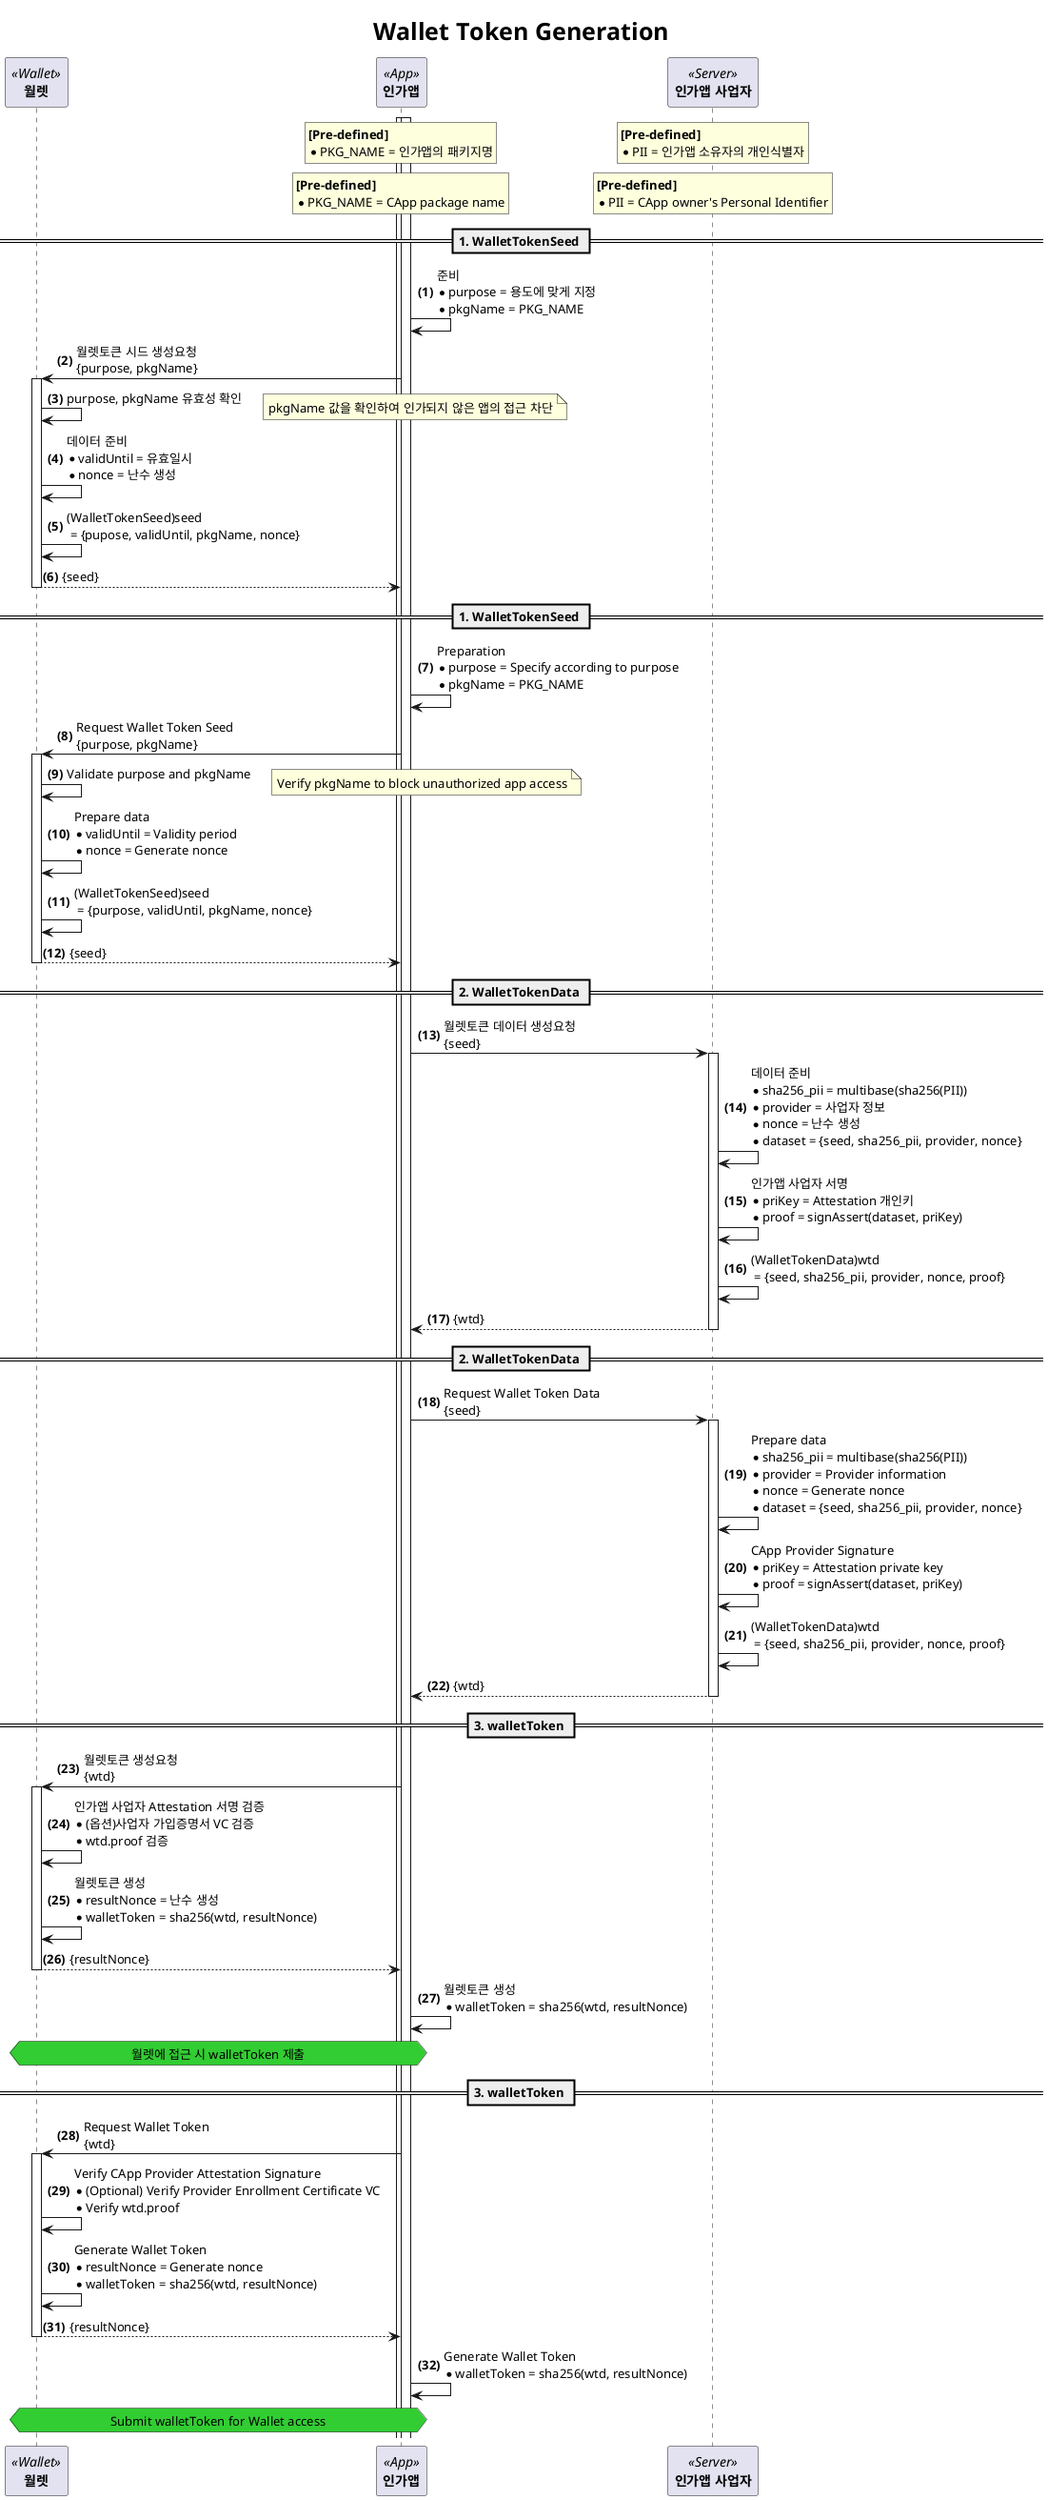 @startuml proc_wallet_token
title
	<size:25>월렛토큰 생성</size>
end title

autonumber "<b>(#)</b>"

participant "**월렛**" as wal <<Wallet>>
participant "**인가앱**" as ca <<App>>
participant "**인가앱 사업자**" as cap <<Server>>

activate ca

rnote over ca
    **[Pre-defined]**
    * PKG_NAME = 인가앱의 패키지명
end rnote
/ rnote over cap
    **[Pre-defined]**
    * PII = 인가앱 소유자의 개인식별자
end rnote

title
	<size:25>Wallet Token Generation</size>
end title

autonumber "<b>(#)</b>"

participant "**Wallet**" as wal <<Wallet>>
participant "**CApp**" as ca <<App>>
participant "**CApp Provider**" as cap <<Server>>

activate ca

rnote over ca
    **[Pre-defined]**
    * PKG_NAME = CApp package name
end rnote
/ rnote over cap
    **[Pre-defined]**
    * PII = CApp owner's Personal Identifier
end rnote

== 1. WalletTokenSeed ==

ca -> ca: 준비\
    \n* purpose = 용도에 맞게 지정\
    \n* pkgName = PKG_NAME

ca -> wal ++: 월렛토큰 시드 생성요청\n{purpose, pkgName}
    wal -> wal: purpose, pkgName 유효성 확인
    note right: pkgName 값을 확인하여 인가되지 않은 앱의 접근 차단
    wal -> wal: 데이터 준비\
            \n* validUntil = 유효일시\
            \n* nonce = 난수 생성
    wal -> wal: (WalletTokenSeed)seed\
            \n = {pupose, validUntil, pkgName, nonce}
return {seed}

== 1. WalletTokenSeed ==

ca -> ca: Preparation\
    \n* purpose = Specify according to purpose\
    \n* pkgName = PKG_NAME

ca -> wal ++: Request Wallet Token Seed\n{purpose, pkgName}
    wal -> wal: Validate purpose and pkgName
    note right: Verify pkgName to block unauthorized app access
    wal -> wal: Prepare data\
            \n* validUntil = Validity period\
            \n* nonce = Generate nonce
    wal -> wal: (WalletTokenSeed)seed\
            \n = {purpose, validUntil, pkgName, nonce}
return {seed}

== 2. WalletTokenData ==

ca -> cap ++: 월렛토큰 데이터 생성요청\n{seed}
    cap -> cap: 데이터 준비\
        \n* sha256_pii = multibase(sha256(PII))\
        \n* provider = 사업자 정보\
        \n* nonce = 난수 생성\
        \n* dataset = {seed, sha256_pii, provider, nonce}
    cap -> cap: 인가앱 사업자 서명\
        \n* priKey = Attestation 개인키\
        \n* proof = signAssert(dataset, priKey)
    cap -> cap: (WalletTokenData)wtd\
        \n = {seed, sha256_pii, provider, nonce, proof}
return {wtd}

== 2. WalletTokenData ==

ca -> cap ++: Request Wallet Token Data\n{seed}
    cap -> cap: Prepare data\
        \n* sha256_pii = multibase(sha256(PII))\
        \n* provider = Provider information\
        \n* nonce = Generate nonce\
        \n* dataset = {seed, sha256_pii, provider, nonce}
    cap -> cap: CApp Provider Signature\
        \n* priKey = Attestation private key\
        \n* proof = signAssert(dataset, priKey)
    cap -> cap: (WalletTokenData)wtd\
        \n = {seed, sha256_pii, provider, nonce, proof}
return {wtd}

== 3. walletToken ==

ca -> wal ++: 월렛토큰 생성요청\n{wtd}
    wal -> wal: 인가앱 사업자 Attestation 서명 검증\
            \n* (옵션)사업자 가입증명서 VC 검증\
            \n* wtd.proof 검증
    wal -> wal: 월렛토큰 생성\
            \n* resultNonce = 난수 생성\
            \n* walletToken = sha256(wtd, resultNonce)
return {resultNonce}

ca -> ca: 월렛토큰 생성\
    \n* walletToken = sha256(wtd, resultNonce)

hnote over wal, ca #LimeGreen
    월렛에 접근 시 walletToken 제출
end hnote

== 3. walletToken ==

ca -> wal ++: Request Wallet Token\n{wtd}
    wal -> wal: Verify CApp Provider Attestation Signature\
            \n* (Optional) Verify Provider Enrollment Certificate VC\
            \n* Verify wtd.proof
    wal -> wal: Generate Wallet Token\
            \n* resultNonce = Generate nonce\
            \n* walletToken = sha256(wtd, resultNonce)
return {resultNonce}

ca -> ca: Generate Wallet Token\
    \n* walletToken = sha256(wtd, resultNonce)

hnote over wal, ca #LimeGreen
    Submit walletToken for Wallet access
end hnote
@enduml


@startuml proc_server_token
title
	<size:25>서버토큰 생성</size>
end title

autonumber "<b>(#)</b>"

participant "**월렛**" as wal <<Wallet>>
participant "**인가앱**" as ca <<App>>
participant "**인가앱 사업자**" as cap <<Server>>
participant "**TAS**" as tas <<Server>>

activate ca

rnote over wal
    **[Pre-defined]**
    * WALLET_ID = 월렛 id
    * WALLET_DID = 월렛 did
end rnote
/ rnote over ca
    **[Pre-defined]**
    * APP_ID = 인가앱 id
    * sesKey, padding = TAS와 ECDH로 생성
end rnote
/ rnote over tas
    **[Pre-defined]**
    * sesKey, padding = 인가앱과 ECDH로 생성
end rnote

title
	<size:25>Server Token Generation</size>
end title

autonumber "<b>(#)</b>"

participant "**Wallet**" as wal <<Wallet>>
participant "**CApp**" as ca <<App>>
participant "**CApp Provider**" as cap <<Server>>
participant "**TAS**" as tas <<Server>>

activate ca

rnote over wal
    **[Pre-defined]**
    * WALLET_ID = Wallet ID
    * WALLET_DID = Wallet DID
end rnote
/ rnote over ca
    **[Pre-defined]**
    * APP_ID = CApp ID
    * sesKey, padding = Generated by ECDH with TAS
end rnote
/ rnote over tas
    **[Pre-defined]**
    * sesKey, padding = Generated by ECDH with CApp
end rnote

== 1. SignedWalletInfo ==

hnote over wal, cap #LimeGreen
    * walletToken = 월렛토큰 생성
end hnote

ca -> wal ++: 서명된 월렛정보 요청 {walletToken}
    wal -> wal: 데이터 준비\
            \n* id = WALLET_ID\
            \n* did = WALLET_DID\
            \n* wallet = {id, did}
    wal -> wal: 월렛정보 생성\
            \n* nonce = 난수 생성\
            \n* dataset = {wallet, nonce}
    wal -> wal: 월렛 서명\
            \n* priKey = Assertion 개인키\
            \n* proof = signAssert(dataset, priKey)
    wal -> wal: (SignedWalletInfo)swi\
            \n = {wallet, nonce, proof}
return {swi}

== 1. SignedWalletInfo ==

hnote over wal, cap #LimeGreen
    * walletToken = Generate Wallet Token
end hnote

ca -> wal ++: Request Signed Wallet Information {walletToken}
    wal -> wal: Prepare data\
            \n* id = WALLET_ID\
            \n* did = WALLET_DID\
            \n* wallet = {id, did}
    wal -> wal: Generate Wallet Information\
            \n* nonce = Generate nonce\
            \n* dataset = {wallet, nonce}
    wal -> wal: Wallet Signature\
            \n* priKey = Assertion private key\
            \n* proof = signAssert(dataset, priKey)
    wal -> wal: (SignedWalletInfo)swi\
            \n = {wallet, nonce, proof}
return {swi}

== 2. AttestedAppInfo ==

ca -> cap ++: 서명된 앱정보 요청\n{APP_ID}
    cap -> cap: 데이터 준비\
            \n* appId = APP_ID\
            \n* provider = 사업자 정보\
            \n* nonce = 난수 생성\
            \n* dataset = {appId, provider, nonce}
    cap -> cap: 인가앱 사업자 서명\
            \n* priKey = Attestation 개인키\
            \n* proof = signAssert(dataset, priKey)
    cap -> cap: (AttestedAppInfo)aai\
            \n = {appId, provider, nonce, proof}
return {aai}

== 2. AttestedAppInfo ==

ca -> cap ++: Request Signed App Information\n{APP_ID}
    cap -> cap: Prepare data\
            \n* appId = APP_ID\
            \n* provider = Provider information\
            \n* nonce = Generate nonce\
            \n* dataset = {appId, provider, nonce}
    cap -> cap: CApp Provider Signature\
            \n* priKey = Attestation private key\
            \n* proof = signAssert(dataset, priKey)
    cap -> cap: (AttestedAppInfo)aai\
            \n = {appId, provider, nonce, proof}
return {aai}

== 3. ServerTokenSeed ==

ca -> ca: 토큰 시드 생성\
        \n* (ServerTokenSeed)seed\
        \n = {purpose, swi, aai}

== 4. ServerTokenData ==

== 3. ServerTokenSeed ==

ca -> ca: Generate Token Seed\
        \n* (ServerTokenSeed)seed\
        \n = {purpose, swi, aai}

== 4. ServerTokenData ==

ca -> tas ++: 서버토큰 생성요청 {seed}
    tas -> tas: 서명 검증\
            \n* seed.swi.proof 검증\
            \n* (옵션)사업자 가입증명서 VC 검증\
            \n* seed.aai.proof 검증
    tas -> tas: (ServerTokenData)std = {\
            \n    purpose = seed.purpose,\
            \n    walletId = seed.swi.wallet.id,\
            \n    caAppId = seed.aai.appId,\
            \n    validUntil = 유효일시,\
            \n    provider = 사업자 정보,\
            \n    nonce = 난수 생성\
            \n  }
    tas -> tas: 사업자 서명\
            \n* priKey = Attestation 개인키\
            \n* proof = signAssert(std, priKey)
    tas -> tas: 서버토큰 생성\n* serverToken = sha256(std)
    tas -> tas: 응답정보 암호화\
            \n* iv = IV 생성\
            \n* tmp = enc(std, sesKey, iv, padding)\
            \n* encStd = multibase(tmp)
return {iv, encStd}

ca -> tas ++: Request Server Token\n{seed}
    tas -> tas: Verify signatures\
            \n* Verify seed.swi.proof\
            \n* (Optional) Verify Provider Enrollment Certificate VC\
            \n* Verify seed.aai.proof
    tas -> tas: (ServerTokenData)std = {\
            \n    purpose = seed.purpose,\
            \n    walletId = seed.swi.wallet.id,\
            \n    caAppId = seed.aai.appId,\
            \n    validUntil = Validity period,\
            \n    provider = Provider information,\
            \n    nonce = Generate nonce\
            \n  }
    tas -> tas: Provider Signature\
            \n* priKey = Attestation private key\
            \n* proof = signAssert(std, priKey)
    tas -> tas: Generate Server Token\n* serverToken = sha256(std)
    tas -> tas: Encrypt Response Information\
            \n* iv = Generate IV\
            \n* tmp = enc(std, sesKey, iv, padding)\
            \n* encStd = multibase(tmp)
return {iv, encStd}

== 5. serverToken ==

ca -> ca: 응답정보 복호화\
    \n* tmp = debase(encStd)\
    \n* std = dec(tmp, sesKey, iv, padding)
ca -> ca: 서버토큰 생성\n* serverToken = sha256(std)

hnote over ca, tas #LimeGreen
    TAS에 접근 시 serverToken 제출
end hnote

== 5. serverToken ==

ca -> ca: Decrypt Response Information\
    \n* tmp = debase(encStd)\
    \n* std = dec(tmp, sesKey, iv, padding)
ca -> ca: Generate Server Token\n* serverToken = sha256(std)

hnote over ca, tas #LimeGreen
    Submit serverToken for TAS access
end hnote
@enduml

